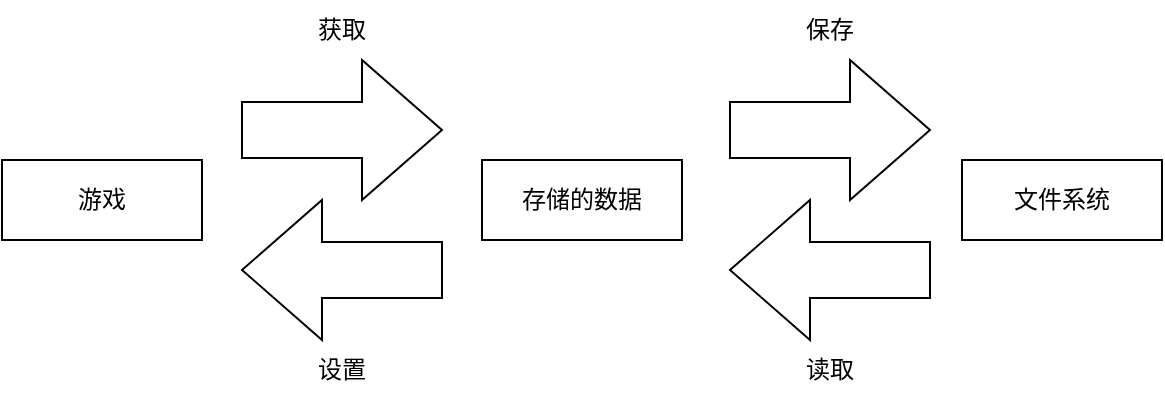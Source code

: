 <mxfile version="22.1.11" type="device">
  <diagram name="第 1 页" id="GYiOTvX4gKGXmvXAvuls">
    <mxGraphModel dx="1418" dy="828" grid="1" gridSize="10" guides="1" tooltips="1" connect="1" arrows="1" fold="1" page="1" pageScale="1" pageWidth="827" pageHeight="1169" math="0" shadow="0">
      <root>
        <mxCell id="0" />
        <mxCell id="1" parent="0" />
        <mxCell id="_LRJ2_TzF8ttobfvounO-1" value="游戏" style="whiteSpace=wrap;html=1;align=center;" vertex="1" parent="1">
          <mxGeometry y="360" width="100" height="40" as="geometry" />
        </mxCell>
        <mxCell id="_LRJ2_TzF8ttobfvounO-8" value="存储的数据" style="whiteSpace=wrap;html=1;align=center;" vertex="1" parent="1">
          <mxGeometry x="240" y="360" width="100" height="40" as="geometry" />
        </mxCell>
        <mxCell id="_LRJ2_TzF8ttobfvounO-9" value="" style="group" vertex="1" connectable="0" parent="1">
          <mxGeometry x="120" y="280" width="100" height="200" as="geometry" />
        </mxCell>
        <mxCell id="_LRJ2_TzF8ttobfvounO-2" value="" style="html=1;shadow=0;dashed=0;align=center;verticalAlign=middle;shape=mxgraph.arrows2.arrow;dy=0.6;dx=40;notch=0;" vertex="1" parent="_LRJ2_TzF8ttobfvounO-9">
          <mxGeometry y="30" width="100" height="70" as="geometry" />
        </mxCell>
        <mxCell id="_LRJ2_TzF8ttobfvounO-4" value="" style="html=1;shadow=0;dashed=0;align=center;verticalAlign=middle;shape=mxgraph.arrows2.arrow;dy=0.6;dx=40;flipH=1;notch=0;" vertex="1" parent="_LRJ2_TzF8ttobfvounO-9">
          <mxGeometry y="100" width="100" height="70" as="geometry" />
        </mxCell>
        <mxCell id="_LRJ2_TzF8ttobfvounO-5" value="获取" style="text;html=1;strokeColor=none;fillColor=none;align=center;verticalAlign=middle;whiteSpace=wrap;rounded=0;" vertex="1" parent="_LRJ2_TzF8ttobfvounO-9">
          <mxGeometry x="20" width="60" height="30" as="geometry" />
        </mxCell>
        <mxCell id="_LRJ2_TzF8ttobfvounO-7" value="设置" style="text;html=1;strokeColor=none;fillColor=none;align=center;verticalAlign=middle;whiteSpace=wrap;rounded=0;" vertex="1" parent="_LRJ2_TzF8ttobfvounO-9">
          <mxGeometry x="20" y="170" width="60" height="30" as="geometry" />
        </mxCell>
        <mxCell id="_LRJ2_TzF8ttobfvounO-10" value="" style="group" vertex="1" connectable="0" parent="1">
          <mxGeometry x="364" y="280" width="100" height="200" as="geometry" />
        </mxCell>
        <mxCell id="_LRJ2_TzF8ttobfvounO-11" value="" style="html=1;shadow=0;dashed=0;align=center;verticalAlign=middle;shape=mxgraph.arrows2.arrow;dy=0.6;dx=40;notch=0;" vertex="1" parent="_LRJ2_TzF8ttobfvounO-10">
          <mxGeometry y="30" width="100" height="70" as="geometry" />
        </mxCell>
        <mxCell id="_LRJ2_TzF8ttobfvounO-12" value="" style="html=1;shadow=0;dashed=0;align=center;verticalAlign=middle;shape=mxgraph.arrows2.arrow;dy=0.6;dx=40;flipH=1;notch=0;" vertex="1" parent="_LRJ2_TzF8ttobfvounO-10">
          <mxGeometry y="100" width="100" height="70" as="geometry" />
        </mxCell>
        <mxCell id="_LRJ2_TzF8ttobfvounO-13" value="保存" style="text;html=1;strokeColor=none;fillColor=none;align=center;verticalAlign=middle;whiteSpace=wrap;rounded=0;" vertex="1" parent="_LRJ2_TzF8ttobfvounO-10">
          <mxGeometry x="20" width="60" height="30" as="geometry" />
        </mxCell>
        <mxCell id="_LRJ2_TzF8ttobfvounO-14" value="读取" style="text;html=1;strokeColor=none;fillColor=none;align=center;verticalAlign=middle;whiteSpace=wrap;rounded=0;" vertex="1" parent="_LRJ2_TzF8ttobfvounO-10">
          <mxGeometry x="20" y="170" width="60" height="30" as="geometry" />
        </mxCell>
        <mxCell id="_LRJ2_TzF8ttobfvounO-15" value="文件系统" style="whiteSpace=wrap;html=1;align=center;" vertex="1" parent="1">
          <mxGeometry x="480" y="360" width="100" height="40" as="geometry" />
        </mxCell>
      </root>
    </mxGraphModel>
  </diagram>
</mxfile>

